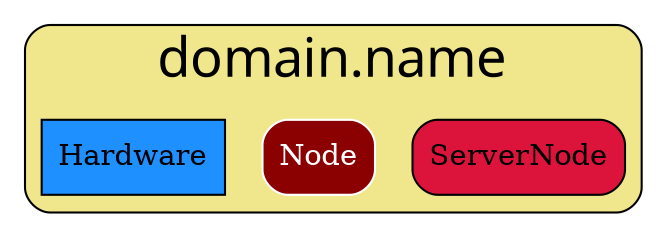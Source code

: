 digraph doorsensornodes {
  fontsize = 26
  fontname = UbuntuMono
  node [ shape = "record", style="rounded,filled" fillcolor=DarkRed target="_graphviz" fontcolor=white color=white]

  subgraph clusterGraph {
    label = "domain.name"
    style="rounded,filled"   fillcolor=Khaki

    aservernode [fillcolor="Crimson" fontcolor=Black color=Black  label = "{ServerNode}"]
    anode [label="{Node}"]
    ahardware [style="filled" fillcolor="DodgerBlue" color=black fontcolor=black label = "{Hardware}"]
  }
}